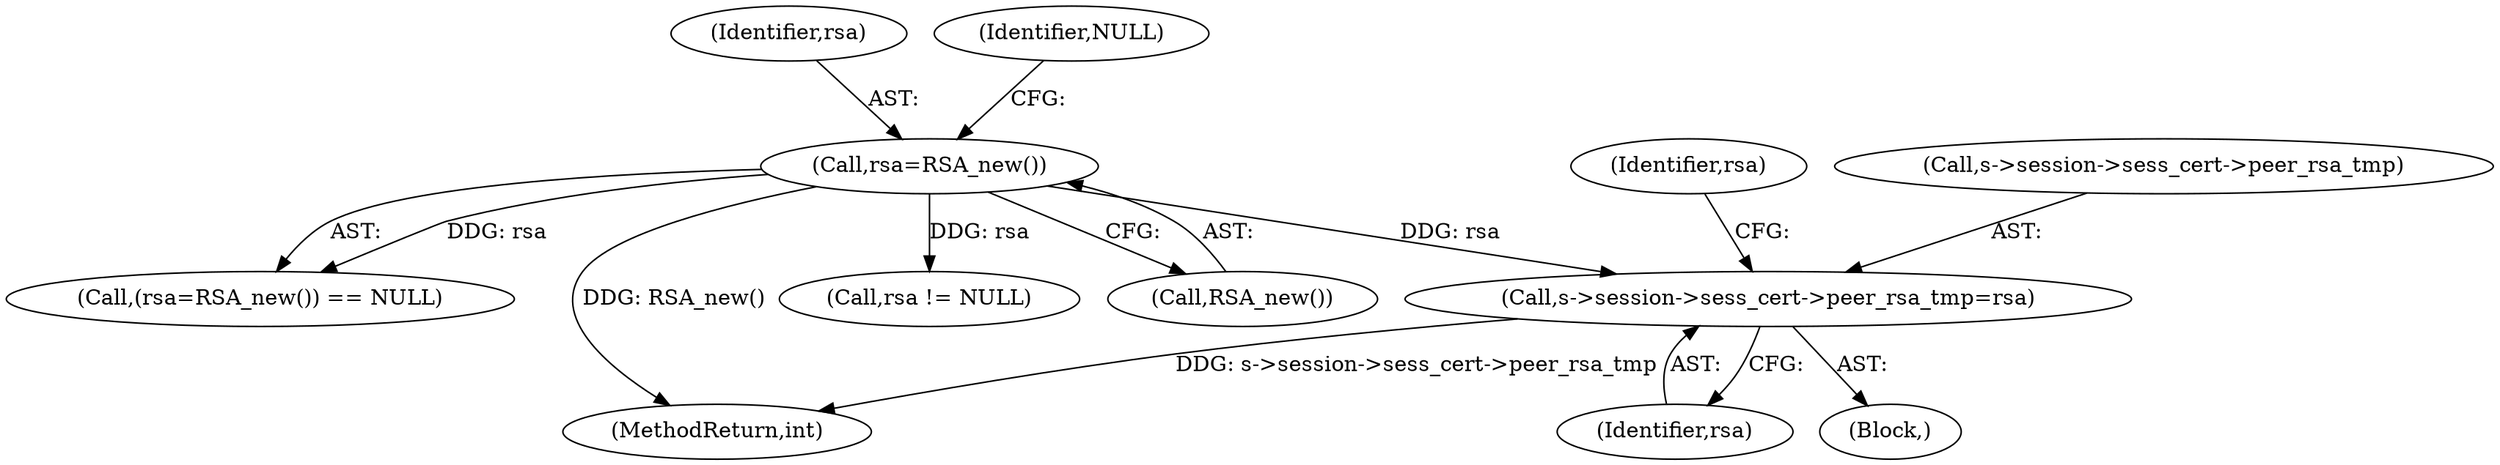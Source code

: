 digraph "0_openssl_ce325c60c74b0fa784f5872404b722e120e5cab0_0@pointer" {
"1000936" [label="(Call,s->session->sess_cert->peer_rsa_tmp=rsa)"];
"1000800" [label="(Call,rsa=RSA_new())"];
"1000802" [label="(Call,RSA_new())"];
"1000946" [label="(Identifier,rsa)"];
"1000799" [label="(Call,(rsa=RSA_new()) == NULL)"];
"1000944" [label="(Identifier,rsa)"];
"1000801" [label="(Identifier,rsa)"];
"1000803" [label="(Identifier,NULL)"];
"1000800" [label="(Call,rsa=RSA_new())"];
"1001790" [label="(MethodReturn,int)"];
"1001763" [label="(Call,rsa != NULL)"];
"1000779" [label="(Block,)"];
"1000937" [label="(Call,s->session->sess_cert->peer_rsa_tmp)"];
"1000936" [label="(Call,s->session->sess_cert->peer_rsa_tmp=rsa)"];
"1000936" -> "1000779"  [label="AST: "];
"1000936" -> "1000944"  [label="CFG: "];
"1000937" -> "1000936"  [label="AST: "];
"1000944" -> "1000936"  [label="AST: "];
"1000946" -> "1000936"  [label="CFG: "];
"1000936" -> "1001790"  [label="DDG: s->session->sess_cert->peer_rsa_tmp"];
"1000800" -> "1000936"  [label="DDG: rsa"];
"1000800" -> "1000799"  [label="AST: "];
"1000800" -> "1000802"  [label="CFG: "];
"1000801" -> "1000800"  [label="AST: "];
"1000802" -> "1000800"  [label="AST: "];
"1000803" -> "1000800"  [label="CFG: "];
"1000800" -> "1001790"  [label="DDG: RSA_new()"];
"1000800" -> "1000799"  [label="DDG: rsa"];
"1000800" -> "1001763"  [label="DDG: rsa"];
}
